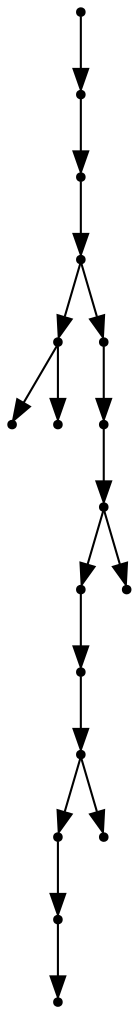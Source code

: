 digraph {
  17 [shape=point];
  16 [shape=point];
  15 [shape=point];
  14 [shape=point];
  2 [shape=point];
  0 [shape=point];
  1 [shape=point];
  13 [shape=point];
  12 [shape=point];
  11 [shape=point];
  9 [shape=point];
  8 [shape=point];
  7 [shape=point];
  5 [shape=point];
  4 [shape=point];
  3 [shape=point];
  6 [shape=point];
  10 [shape=point];
17 -> 16;
16 -> 15;
15 -> 14;
14 -> 2;
2 -> 0;
2 -> 1;
14 -> 13;
13 -> 12;
12 -> 11;
11 -> 9;
9 -> 8;
8 -> 7;
7 -> 5;
5 -> 4;
4 -> 3;
7 -> 6;
11 -> 10;
}

